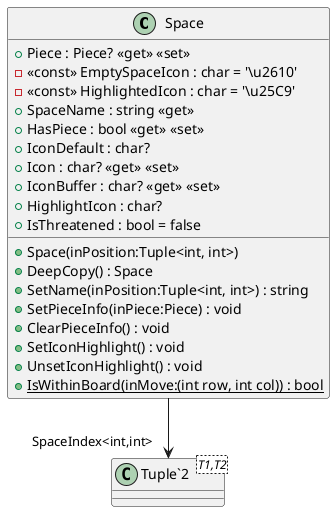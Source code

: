 @startuml
class Space {
    + Space(inPosition:Tuple<int, int>)
    + Piece : Piece? <<get>> <<set>>
    - <<const>> EmptySpaceIcon : char = '\u2610'
    - <<const>> HighlightedIcon : char = '\u25C9'
    + SpaceName : string <<get>>
    + HasPiece : bool <<get>> <<set>>
    + IconDefault : char?
    + Icon : char? <<get>> <<set>>
    + IconBuffer : char? <<get>> <<set>>
    + HighlightIcon : char?
    + IsThreatened : bool = false
    + DeepCopy() : Space
    + SetName(inPosition:Tuple<int, int>) : string
    + SetPieceInfo(inPiece:Piece) : void
    + ClearPieceInfo() : void
    + SetIconHighlight() : void
    + UnsetIconHighlight() : void
    + {static} IsWithinBoard(inMove:(int row, int col)) : bool
}
class "Tuple`2"<T1,T2> {
}
Space --> "SpaceIndex<int,int>" "Tuple`2"
@enduml
